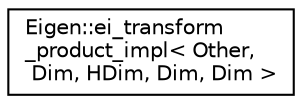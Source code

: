 digraph "Graphical Class Hierarchy"
{
  edge [fontname="Helvetica",fontsize="10",labelfontname="Helvetica",labelfontsize="10"];
  node [fontname="Helvetica",fontsize="10",shape=record];
  rankdir="LR";
  Node1 [label="Eigen::ei_transform\l_product_impl\< Other,\l Dim, HDim, Dim, Dim \>",height=0.2,width=0.4,color="black", fillcolor="white", style="filled",URL="$struct_eigen_1_1ei__transform__product__impl_3_01_other_00_01_dim_00_01_h_dim_00_01_dim_00_01_dim_01_4.html"];
}
